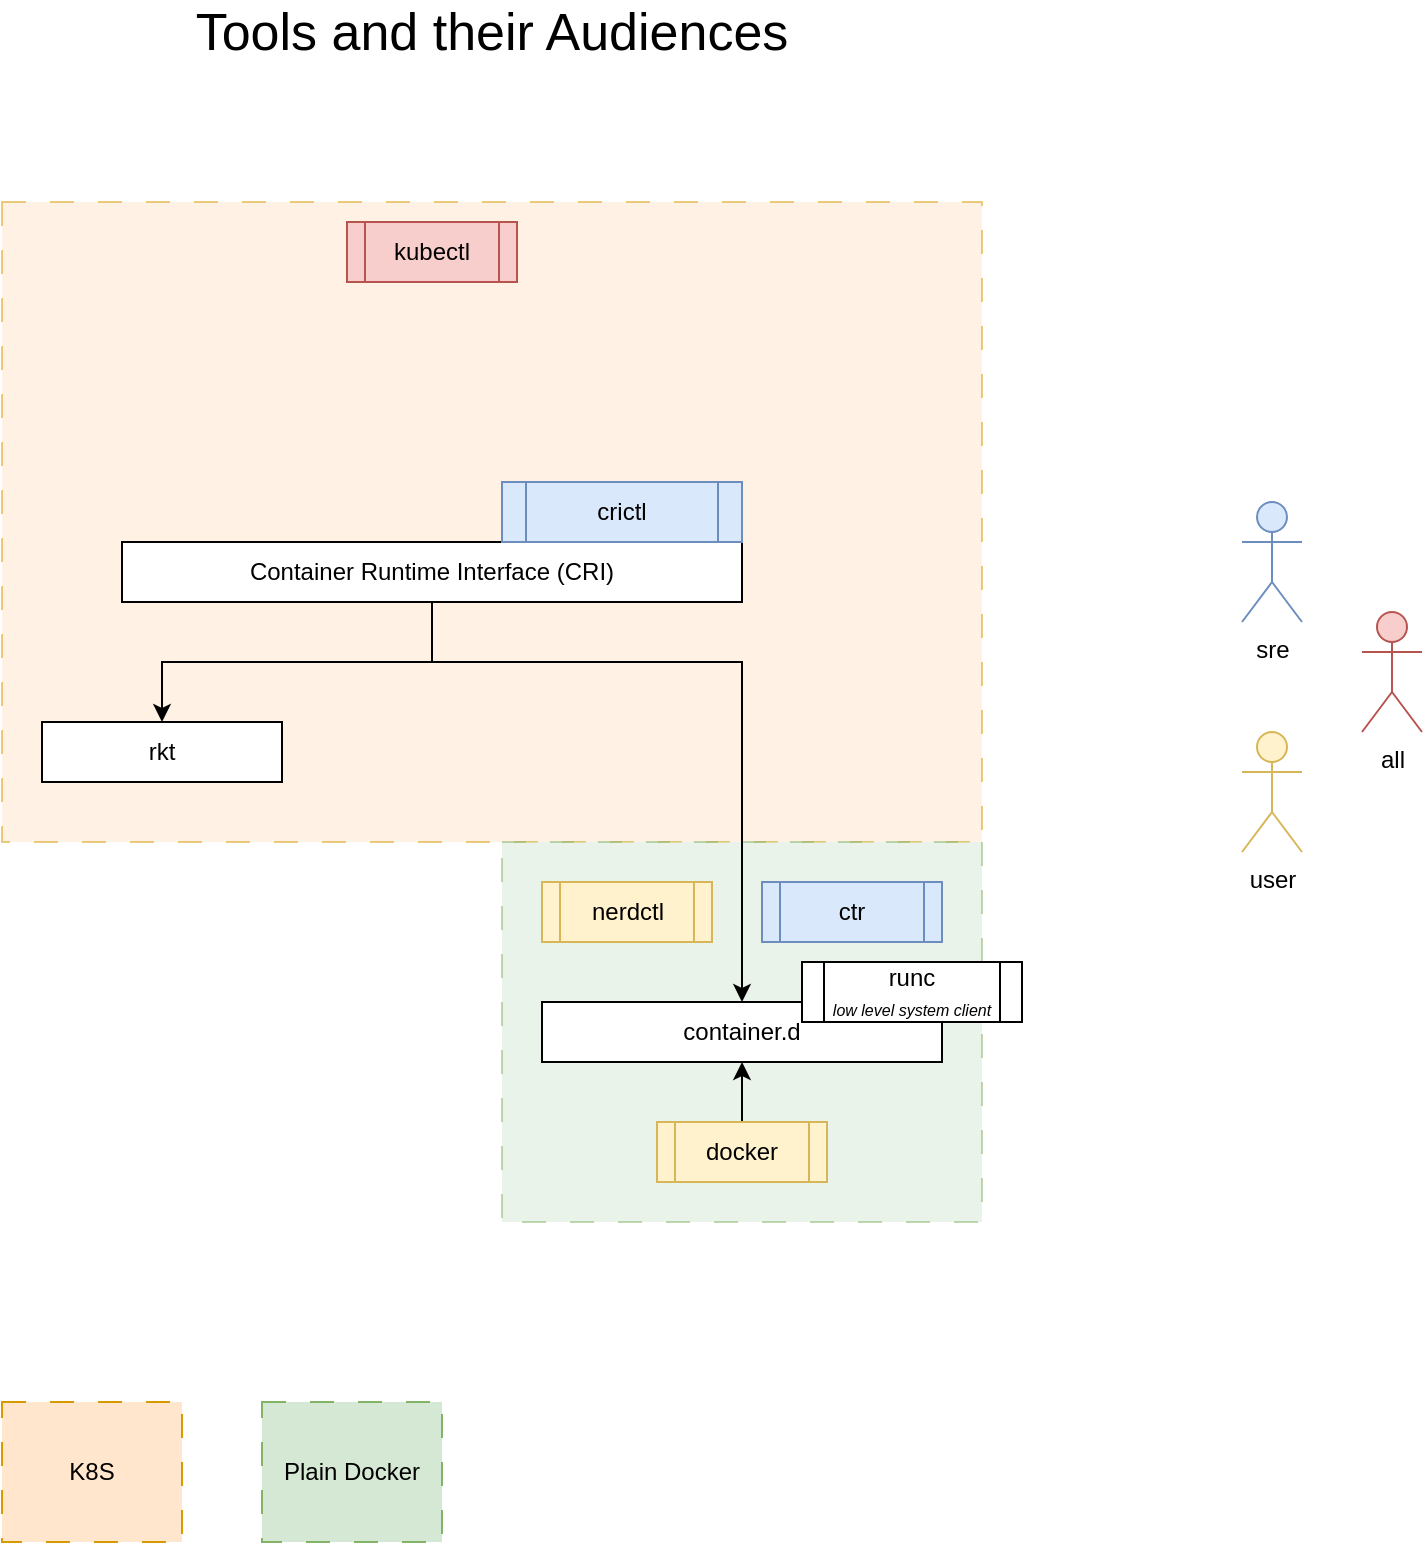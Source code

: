 <mxfile version="24.7.8">
  <diagram name="Page-1" id="-nApgd9MO6Np330E5fcS">
    <mxGraphModel dx="909" dy="1452" grid="1" gridSize="10" guides="1" tooltips="1" connect="1" arrows="1" fold="1" page="1" pageScale="1" pageWidth="827" pageHeight="1169" math="0" shadow="0">
      <root>
        <mxCell id="0" />
        <mxCell id="1" parent="0" />
        <mxCell id="EPH7hL_kLs843ST_Mce4-13" value="" style="rounded=0;whiteSpace=wrap;html=1;dashed=1;dashPattern=12 12;fillColor=#ffe6cc;strokeColor=#d79b00;opacity=50;" parent="1" vertex="1">
          <mxGeometry x="60" y="200" width="490" height="320" as="geometry" />
        </mxCell>
        <mxCell id="EPH7hL_kLs843ST_Mce4-16" value="" style="rounded=0;whiteSpace=wrap;html=1;dashed=1;dashPattern=12 12;fillColor=#d5e8d4;strokeColor=#82b366;gradientColor=none;opacity=50;" parent="1" vertex="1">
          <mxGeometry x="310" y="520" width="240" height="190" as="geometry" />
        </mxCell>
        <mxCell id="EPH7hL_kLs843ST_Mce4-7" style="edgeStyle=orthogonalEdgeStyle;rounded=0;orthogonalLoop=1;jettySize=auto;html=1;" parent="1" source="EPH7hL_kLs843ST_Mce4-1" target="EPH7hL_kLs843ST_Mce4-6" edge="1">
          <mxGeometry relative="1" as="geometry">
            <Array as="points">
              <mxPoint x="275" y="430" />
              <mxPoint x="430" y="430" />
            </Array>
          </mxGeometry>
        </mxCell>
        <mxCell id="EPH7hL_kLs843ST_Mce4-8" style="edgeStyle=orthogonalEdgeStyle;rounded=0;orthogonalLoop=1;jettySize=auto;html=1;entryX=0.5;entryY=0;entryDx=0;entryDy=0;" parent="1" source="EPH7hL_kLs843ST_Mce4-1" target="EPH7hL_kLs843ST_Mce4-5" edge="1">
          <mxGeometry relative="1" as="geometry" />
        </mxCell>
        <mxCell id="EPH7hL_kLs843ST_Mce4-1" value="Container Runtime Interface (CRI)" style="rounded=0;whiteSpace=wrap;html=1;" parent="1" vertex="1">
          <mxGeometry x="120" y="370" width="310" height="30" as="geometry" />
        </mxCell>
        <mxCell id="EPH7hL_kLs843ST_Mce4-2" value="sre" style="shape=umlActor;verticalLabelPosition=bottom;verticalAlign=top;html=1;outlineConnect=0;fillColor=#dae8fc;strokeColor=#6c8ebf;" parent="1" vertex="1">
          <mxGeometry x="680" y="350" width="30" height="60" as="geometry" />
        </mxCell>
        <mxCell id="EPH7hL_kLs843ST_Mce4-3" value="crictl" style="shape=process;whiteSpace=wrap;html=1;backgroundOutline=1;fillColor=#dae8fc;strokeColor=#6c8ebf;" parent="1" vertex="1">
          <mxGeometry x="310" y="340" width="120" height="30" as="geometry" />
        </mxCell>
        <mxCell id="EPH7hL_kLs843ST_Mce4-5" value="rkt" style="rounded=0;whiteSpace=wrap;html=1;" parent="1" vertex="1">
          <mxGeometry x="80" y="460" width="120" height="30" as="geometry" />
        </mxCell>
        <mxCell id="EPH7hL_kLs843ST_Mce4-6" value="container.d" style="rounded=0;whiteSpace=wrap;html=1;" parent="1" vertex="1">
          <mxGeometry x="330" y="600" width="200" height="30" as="geometry" />
        </mxCell>
        <mxCell id="EPH7hL_kLs843ST_Mce4-9" value="ctr" style="shape=process;whiteSpace=wrap;html=1;backgroundOutline=1;fillColor=#dae8fc;strokeColor=#6c8ebf;" parent="1" vertex="1">
          <mxGeometry x="440" y="540" width="90" height="30" as="geometry" />
        </mxCell>
        <mxCell id="EPH7hL_kLs843ST_Mce4-11" value="nerdctl" style="shape=process;whiteSpace=wrap;html=1;backgroundOutline=1;fillColor=#fff2cc;strokeColor=#d6b656;" parent="1" vertex="1">
          <mxGeometry x="330" y="540" width="85" height="30" as="geometry" />
        </mxCell>
        <mxCell id="EPH7hL_kLs843ST_Mce4-14" value="K8S" style="rounded=0;whiteSpace=wrap;html=1;dashed=1;dashPattern=12 12;fillColor=#ffe6cc;strokeColor=#d79b00;" parent="1" vertex="1">
          <mxGeometry x="60" y="800" width="90" height="70" as="geometry" />
        </mxCell>
        <mxCell id="EPH7hL_kLs843ST_Mce4-15" value="Plain Docker" style="rounded=0;whiteSpace=wrap;html=1;dashed=1;dashPattern=12 12;fillColor=#d5e8d4;strokeColor=#82b366;" parent="1" vertex="1">
          <mxGeometry x="190" y="800" width="90" height="70" as="geometry" />
        </mxCell>
        <mxCell id="EPH7hL_kLs843ST_Mce4-23" style="edgeStyle=orthogonalEdgeStyle;rounded=0;orthogonalLoop=1;jettySize=auto;html=1;" parent="1" source="EPH7hL_kLs843ST_Mce4-18" target="EPH7hL_kLs843ST_Mce4-6" edge="1">
          <mxGeometry relative="1" as="geometry" />
        </mxCell>
        <mxCell id="EPH7hL_kLs843ST_Mce4-18" value="docker" style="shape=process;whiteSpace=wrap;html=1;backgroundOutline=1;fillColor=#fff2cc;strokeColor=#d6b656;" parent="1" vertex="1">
          <mxGeometry x="387.5" y="660" width="85" height="30" as="geometry" />
        </mxCell>
        <mxCell id="EPH7hL_kLs843ST_Mce4-19" value="user" style="shape=umlActor;verticalLabelPosition=bottom;verticalAlign=top;html=1;outlineConnect=0;fillColor=#fff2cc;strokeColor=#d6b656;" parent="1" vertex="1">
          <mxGeometry x="680" y="465" width="30" height="60" as="geometry" />
        </mxCell>
        <mxCell id="EPH7hL_kLs843ST_Mce4-24" value="Tools and their Audiences" style="text;html=1;align=center;verticalAlign=middle;whiteSpace=wrap;rounded=0;fontSize=26;" parent="1" vertex="1">
          <mxGeometry x="140" y="100" width="330" height="30" as="geometry" />
        </mxCell>
        <mxCell id="EPH7hL_kLs843ST_Mce4-25" value="kubectl" style="shape=process;whiteSpace=wrap;html=1;backgroundOutline=1;fillColor=#f8cecc;strokeColor=#b85450;" parent="1" vertex="1">
          <mxGeometry x="232.5" y="210" width="85" height="30" as="geometry" />
        </mxCell>
        <mxCell id="EPH7hL_kLs843ST_Mce4-26" value="all" style="shape=umlActor;verticalLabelPosition=bottom;verticalAlign=top;html=1;outlineConnect=0;fillColor=#f8cecc;strokeColor=#b85450;" parent="1" vertex="1">
          <mxGeometry x="740" y="405" width="30" height="60" as="geometry" />
        </mxCell>
        <mxCell id="8XRJJ9zK19_bOjFiNSWg-1" value="&lt;span style=&quot;background-color: initial;&quot;&gt;runc&lt;/span&gt;&lt;div&gt;&lt;span style=&quot;background-color: initial;&quot;&gt;&lt;font style=&quot;font-size: 8px;&quot;&gt;&lt;i&gt;low level system client&lt;/i&gt;&lt;/font&gt;&lt;/span&gt;&lt;/div&gt;" style="shape=process;whiteSpace=wrap;html=1;backgroundOutline=1;" vertex="1" parent="1">
          <mxGeometry x="460" y="580" width="110" height="30" as="geometry" />
        </mxCell>
      </root>
    </mxGraphModel>
  </diagram>
</mxfile>
